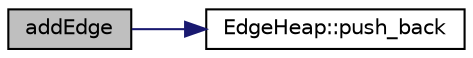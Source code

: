 digraph "addEdge"
{
  edge [fontname="Helvetica",fontsize="10",labelfontname="Helvetica",labelfontsize="10"];
  node [fontname="Helvetica",fontsize="10",shape=record];
  rankdir="LR";
  Node1 [label="addEdge",height=0.2,width=0.4,color="black", fillcolor="grey75", style="filled", fontcolor="black"];
  Node1 -> Node2 [color="midnightblue",fontsize="10",style="solid",fontname="Helvetica"];
  Node2 [label="EdgeHeap::push_back",height=0.2,width=0.4,color="black", fillcolor="white", style="filled",URL="$class_edge_heap.html#a12f84f91ff89839d317cd1b0e573ab82"];
}
